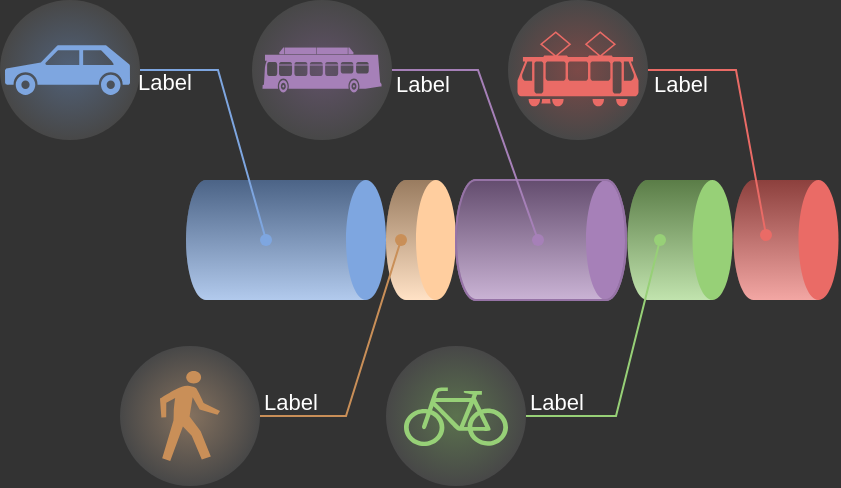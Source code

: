 <mxfile version="19.0.3" type="device"><diagram id="oaZhcGVXaDIhXu6qVmQC" name="Page-1"><mxGraphModel dx="636" dy="480" grid="0" gridSize="10" guides="1" tooltips="1" connect="1" arrows="1" fold="1" page="1" pageScale="1" pageWidth="1169" pageHeight="827" background="#333333" math="0" shadow="0"><root><mxCell id="0"/><mxCell id="1" parent="0"/><mxCell id="LNvlL2W7jWoTKHbLtrOH-31" value="" style="verticalLabelPosition=bottom;verticalAlign=top;html=1;shape=mxgraph.infographic.cylinder;fillColor=#7EA6E0;strokeColor=none;shadow=0;sketch=0;rotation=90;" vertex="1" parent="1"><mxGeometry x="220" y="300" width="60" height="100" as="geometry"/></mxCell><mxCell id="LNvlL2W7jWoTKHbLtrOH-32" value="" style="verticalLabelPosition=bottom;verticalAlign=top;html=1;shape=mxgraph.infographic.cylinder;fillColor=#FFCE9F;strokeColor=none;shadow=0;sketch=0;rotation=90;" vertex="1" parent="1"><mxGeometry x="287.5" y="332.5" width="60" height="35" as="geometry"/></mxCell><mxCell id="LNvlL2W7jWoTKHbLtrOH-33" value="" style="verticalLabelPosition=bottom;verticalAlign=top;html=1;shape=mxgraph.infographic.cylinder;fillColor=#A680B8;strokeColor=#9673a6;shadow=0;sketch=0;rotation=90;" vertex="1" parent="1"><mxGeometry x="347.5" y="307.5" width="60" height="85" as="geometry"/></mxCell><mxCell id="LNvlL2W7jWoTKHbLtrOH-34" value="" style="verticalLabelPosition=bottom;verticalAlign=top;html=1;shape=mxgraph.infographic.cylinder;fillColor=#97D077;strokeColor=none;shadow=0;sketch=0;rotation=90;" vertex="1" parent="1"><mxGeometry x="417" y="323.75" width="60" height="52.5" as="geometry"/></mxCell><mxCell id="LNvlL2W7jWoTKHbLtrOH-35" value="" style="shape=waypoint;sketch=0;fillStyle=solid;size=6;pointerEvents=1;points=[];fillColor=none;resizable=0;rotatable=0;perimeter=centerPerimeter;snapToPoint=1;shadow=0;strokeColor=#7EA6E0;" vertex="1" parent="1"><mxGeometry x="220" y="330" width="40" height="40" as="geometry"/></mxCell><mxCell id="LNvlL2W7jWoTKHbLtrOH-36" value="" style="shape=waypoint;sketch=0;fillStyle=solid;size=6;pointerEvents=1;points=[];fillColor=none;resizable=0;rotatable=0;perimeter=centerPerimeter;snapToPoint=1;shadow=0;strokeColor=#C98F58;" vertex="1" parent="1"><mxGeometry x="287.5" y="330" width="40" height="40" as="geometry"/></mxCell><mxCell id="LNvlL2W7jWoTKHbLtrOH-58" style="rounded=0;orthogonalLoop=1;jettySize=auto;html=1;endArrow=none;endFill=0;strokeColor=#A680B8;" edge="1" parent="1" source="LNvlL2W7jWoTKHbLtrOH-37" target="LNvlL2W7jWoTKHbLtrOH-61"><mxGeometry relative="1" as="geometry"><mxPoint x="420" y="280" as="targetPoint"/><Array as="points"><mxPoint x="346" y="265"/></Array></mxGeometry></mxCell><mxCell id="LNvlL2W7jWoTKHbLtrOH-66" value="Label" style="edgeLabel;html=1;align=center;verticalAlign=middle;resizable=0;points=[];fontColor=#FFFFFF;labelBackgroundColor=none;" vertex="1" connectable="0" parent="LNvlL2W7jWoTKHbLtrOH-58"><mxGeometry x="0.819" y="1" relative="1" as="geometry"><mxPoint x="3" y="6" as="offset"/></mxGeometry></mxCell><mxCell id="LNvlL2W7jWoTKHbLtrOH-37" value="" style="shape=waypoint;sketch=0;fillStyle=solid;size=6;pointerEvents=1;points=[];fillColor=none;resizable=0;rotatable=0;perimeter=centerPerimeter;snapToPoint=1;shadow=0;strokeColor=#A680B8;" vertex="1" parent="1"><mxGeometry x="356" y="330" width="40" height="40" as="geometry"/></mxCell><mxCell id="LNvlL2W7jWoTKHbLtrOH-62" style="edgeStyle=none;rounded=0;orthogonalLoop=1;jettySize=auto;html=1;fontColor=#FFFFFF;endArrow=none;endFill=0;strokeColor=#97D077;" edge="1" parent="1" source="LNvlL2W7jWoTKHbLtrOH-38" target="LNvlL2W7jWoTKHbLtrOH-63"><mxGeometry relative="1" as="geometry"><mxPoint x="540" y="439" as="targetPoint"/><Array as="points"><mxPoint x="415" y="438"/></Array></mxGeometry></mxCell><mxCell id="LNvlL2W7jWoTKHbLtrOH-67" value="Label" style="edgeLabel;html=1;align=center;verticalAlign=middle;resizable=0;points=[];fontColor=#FFFFFF;labelBackgroundColor=none;" vertex="1" connectable="0" parent="LNvlL2W7jWoTKHbLtrOH-62"><mxGeometry x="0.9" relative="1" as="geometry"><mxPoint x="8" y="-7" as="offset"/></mxGeometry></mxCell><mxCell id="LNvlL2W7jWoTKHbLtrOH-38" value="" style="shape=waypoint;sketch=0;fillStyle=solid;size=6;pointerEvents=1;points=[];fillColor=none;resizable=0;rotatable=0;perimeter=centerPerimeter;snapToPoint=1;shadow=0;strokeColor=#97D077;" vertex="1" parent="1"><mxGeometry x="417" y="330" width="40" height="40" as="geometry"/></mxCell><mxCell id="LNvlL2W7jWoTKHbLtrOH-40" value="" style="endArrow=none;html=1;rounded=0;strokeColor=#7EA6E0;" edge="1" parent="1" source="LNvlL2W7jWoTKHbLtrOH-56" target="LNvlL2W7jWoTKHbLtrOH-35"><mxGeometry width="50" height="50" relative="1" as="geometry"><mxPoint x="129" y="280.0" as="sourcePoint"/><mxPoint x="410" y="380" as="targetPoint"/><Array as="points"><mxPoint x="216" y="265"/></Array></mxGeometry></mxCell><mxCell id="LNvlL2W7jWoTKHbLtrOH-59" value="Label" style="edgeLabel;html=1;align=center;verticalAlign=middle;resizable=0;points=[];labelBackgroundColor=none;fontColor=#FFFFFF;" vertex="1" connectable="0" parent="LNvlL2W7jWoTKHbLtrOH-40"><mxGeometry x="-0.858" y="-1" relative="1" as="geometry"><mxPoint x="3" y="5" as="offset"/></mxGeometry></mxCell><mxCell id="LNvlL2W7jWoTKHbLtrOH-41" value="" style="endArrow=none;html=1;rounded=0;strokeColor=#C98F58;" edge="1" parent="1" source="LNvlL2W7jWoTKHbLtrOH-55" target="LNvlL2W7jWoTKHbLtrOH-36"><mxGeometry width="50" height="50" relative="1" as="geometry"><mxPoint x="150" y="440" as="sourcePoint"/><mxPoint x="410" y="380" as="targetPoint"/><Array as="points"><mxPoint x="280" y="438"/></Array></mxGeometry></mxCell><mxCell id="LNvlL2W7jWoTKHbLtrOH-60" value="Label" style="edgeLabel;html=1;align=center;verticalAlign=middle;resizable=0;points=[];fontColor=#FFFFFF;labelBackgroundColor=none;" vertex="1" connectable="0" parent="LNvlL2W7jWoTKHbLtrOH-41"><mxGeometry x="-0.889" y="-1" relative="1" as="geometry"><mxPoint x="7" y="-8" as="offset"/></mxGeometry></mxCell><mxCell id="LNvlL2W7jWoTKHbLtrOH-53" value="" style="verticalLabelPosition=bottom;verticalAlign=top;html=1;shape=mxgraph.infographic.cylinder;fillColor=#EA6B66;strokeColor=none;shadow=0;sketch=0;rotation=90;" vertex="1" parent="1"><mxGeometry x="470" y="323.75" width="60" height="52.5" as="geometry"/></mxCell><mxCell id="LNvlL2W7jWoTKHbLtrOH-64" style="edgeStyle=none;rounded=0;orthogonalLoop=1;jettySize=auto;html=1;fontColor=#FFFFFF;endArrow=none;endFill=0;strokeColor=#EA6B66;" edge="1" parent="1" source="LNvlL2W7jWoTKHbLtrOH-54" target="LNvlL2W7jWoTKHbLtrOH-68"><mxGeometry relative="1" as="geometry"><mxPoint x="400" y="180" as="targetPoint"/><Array as="points"><mxPoint x="475" y="265"/></Array></mxGeometry></mxCell><mxCell id="LNvlL2W7jWoTKHbLtrOH-69" value="Label" style="edgeLabel;html=1;align=center;verticalAlign=middle;resizable=0;points=[];fontColor=#FFFFFF;labelBackgroundColor=none;" vertex="1" connectable="0" parent="LNvlL2W7jWoTKHbLtrOH-64"><mxGeometry x="0.852" relative="1" as="geometry"><mxPoint x="6" y="7" as="offset"/></mxGeometry></mxCell><mxCell id="LNvlL2W7jWoTKHbLtrOH-54" value="" style="shape=waypoint;sketch=0;fillStyle=solid;size=6;pointerEvents=1;points=[];fillColor=none;resizable=0;rotatable=0;perimeter=centerPerimeter;snapToPoint=1;shadow=0;strokeColor=#EA6B66;" vertex="1" parent="1"><mxGeometry x="470" y="327.5" width="40" height="40" as="geometry"/></mxCell><mxCell id="LNvlL2W7jWoTKHbLtrOH-70" value="" style="group" vertex="1" connectable="0" parent="1"><mxGeometry x="361" y="230" width="70" height="70" as="geometry"/></mxCell><mxCell id="LNvlL2W7jWoTKHbLtrOH-68" value="" style="ellipse;whiteSpace=wrap;html=1;shadow=0;sketch=0;gradientDirection=radial;strokeColor=none;fillColor=#EA6B66;opacity=40;gradientColor=#666666;" vertex="1" parent="LNvlL2W7jWoTKHbLtrOH-70"><mxGeometry width="70" height="70" as="geometry"/></mxCell><mxCell id="LNvlL2W7jWoTKHbLtrOH-51" value="" style="shape=mxgraph.signs.transportation.tram_1;html=1;pointerEvents=1;fillColor=#EA6B66;strokeColor=none;verticalLabelPosition=bottom;verticalAlign=top;align=center;sketch=0;shadow=0;" vertex="1" parent="LNvlL2W7jWoTKHbLtrOH-70"><mxGeometry x="4.75" y="15.61" width="60.5" height="38.78" as="geometry"/></mxCell><mxCell id="LNvlL2W7jWoTKHbLtrOH-71" value="" style="group" vertex="1" connectable="0" parent="1"><mxGeometry x="233" y="230" width="70" height="70.0" as="geometry"/></mxCell><mxCell id="LNvlL2W7jWoTKHbLtrOH-61" value="" style="ellipse;whiteSpace=wrap;html=1;shadow=0;sketch=0;gradientDirection=radial;strokeColor=none;fillColor=#A680B8;opacity=40;gradientColor=#666666;" vertex="1" parent="LNvlL2W7jWoTKHbLtrOH-71"><mxGeometry width="70" height="70" as="geometry"/></mxCell><mxCell id="LNvlL2W7jWoTKHbLtrOH-49" value="" style="shape=mxgraph.signs.transportation.bus_2;html=1;pointerEvents=1;fillColor=#A680B8;strokeColor=none;verticalLabelPosition=bottom;verticalAlign=top;align=center;sketch=0;shadow=0;" vertex="1" parent="LNvlL2W7jWoTKHbLtrOH-71"><mxGeometry x="5.25" y="23.78" width="59.5" height="22.44" as="geometry"/></mxCell><mxCell id="LNvlL2W7jWoTKHbLtrOH-72" value="" style="group;strokeColor=none;fillColor=none;" vertex="1" connectable="0" parent="1"><mxGeometry x="107" y="230" width="70" height="70" as="geometry"/></mxCell><mxCell id="LNvlL2W7jWoTKHbLtrOH-56" value="" style="ellipse;whiteSpace=wrap;html=1;shadow=0;sketch=0;gradientDirection=radial;strokeColor=none;fillColor=#7EA6E0;opacity=40;gradientColor=#666666;" vertex="1" parent="LNvlL2W7jWoTKHbLtrOH-72"><mxGeometry width="70" height="70" as="geometry"/></mxCell><mxCell id="LNvlL2W7jWoTKHbLtrOH-48" value="" style="shape=mxgraph.signs.transportation.car_3;html=1;pointerEvents=1;fillColor=#7EA6E0;strokeColor=none;verticalLabelPosition=bottom;verticalAlign=top;align=center;sketch=0;shadow=0;" vertex="1" parent="LNvlL2W7jWoTKHbLtrOH-72"><mxGeometry x="2.5" y="22.56" width="62.5" height="24.88" as="geometry"/></mxCell><mxCell id="LNvlL2W7jWoTKHbLtrOH-73" value="" style="group" vertex="1" connectable="0" parent="1"><mxGeometry x="167" y="403" width="70" height="70" as="geometry"/></mxCell><mxCell id="LNvlL2W7jWoTKHbLtrOH-76" value="" style="group" vertex="1" connectable="0" parent="LNvlL2W7jWoTKHbLtrOH-73"><mxGeometry width="70" height="70" as="geometry"/></mxCell><mxCell id="LNvlL2W7jWoTKHbLtrOH-55" value="" style="ellipse;whiteSpace=wrap;html=1;shadow=0;sketch=0;gradientDirection=radial;strokeColor=none;fillColor=#FFCE9F;opacity=40;gradientColor=#666666;" vertex="1" parent="LNvlL2W7jWoTKHbLtrOH-76"><mxGeometry width="70" height="70" as="geometry"/></mxCell><mxCell id="LNvlL2W7jWoTKHbLtrOH-52" value="" style="shape=mxgraph.signs.people.walking;html=1;pointerEvents=1;fillColor=#C98F58;strokeColor=none;verticalLabelPosition=bottom;verticalAlign=top;align=center;sketch=0;shadow=0;" vertex="1" parent="LNvlL2W7jWoTKHbLtrOH-76"><mxGeometry x="20" y="12.5" width="30" height="45" as="geometry"/></mxCell><mxCell id="LNvlL2W7jWoTKHbLtrOH-74" value="" style="group" vertex="1" connectable="0" parent="1"><mxGeometry x="300" y="403" width="70" height="70" as="geometry"/></mxCell><mxCell id="LNvlL2W7jWoTKHbLtrOH-63" value="" style="ellipse;whiteSpace=wrap;html=1;shadow=0;sketch=0;gradientDirection=radial;strokeColor=none;fillColor=#97D077;opacity=40;gradientColor=#666666;" vertex="1" parent="LNvlL2W7jWoTKHbLtrOH-74"><mxGeometry width="70" height="70" as="geometry"/></mxCell><mxCell id="LNvlL2W7jWoTKHbLtrOH-47" value="" style="shape=mxgraph.signs.transportation.bicycle_1;html=1;pointerEvents=1;fillColor=#97D077;strokeColor=none;verticalLabelPosition=bottom;verticalAlign=top;align=center;sketch=0;shadow=0;" vertex="1" parent="LNvlL2W7jWoTKHbLtrOH-74"><mxGeometry x="9" y="20" width="52" height="30" as="geometry"/></mxCell></root></mxGraphModel></diagram></mxfile>
